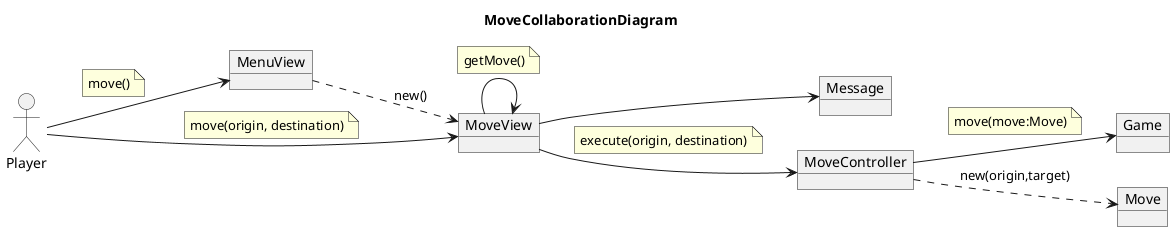 @startuml MoveCollaborationDiagram
title MoveCollaborationDiagram
left to right direction

allow_mixing
left to right direction
actor Player
object MenuView
object MoveView
object Message
object MoveController
object Game
object Move

Player --> MenuView
note on link
    move()
end note
MenuView ..> MoveView : new()

Player --> MoveView
note on link
    move(origin, destination)
end note

MoveView --> MoveView
note on link
    getMove()
end note

MoveView --> MoveController
note on link
    execute(origin, destination)
end note

MoveView --> Message


MoveController --> Game
note on link
    move(move:Move)
end note

MoveController ..> Move : new(origin,target)
@enduml